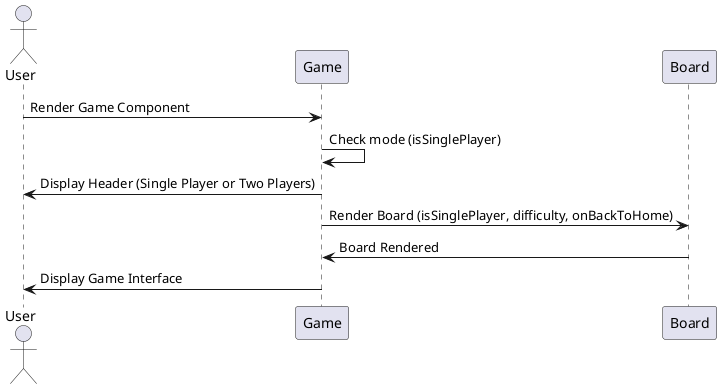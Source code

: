 
@startuml
actor User
participant Game
participant Board

User -> Game : Render Game Component
Game -> Game : Check mode (isSinglePlayer)
Game -> User : Display Header (Single Player or Two Players)
Game -> Board : Render Board (isSinglePlayer, difficulty, onBackToHome)
Board -> Game : Board Rendered
Game -> User : Display Game Interface
@enduml
